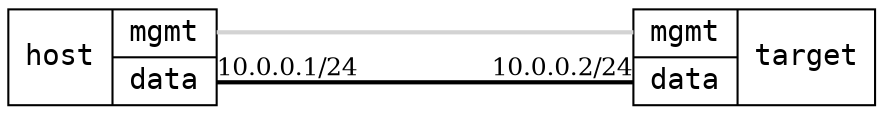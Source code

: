graph "1x2" {
	layout="neato";
	overlap="false";
	esep="+80";

        node [shape=record, fontname="DejaVu Sans Mono, Book"];
	edge [color="cornflowerblue", penwidth="2", fontname="DejaVu Serif, Book"];

	host [
	    label="host | { <mgmt> mgmt | <data> data }",
	    pos="0,12!",
	    kind="controller",
	];

        target [
	    label="{ <mgmt> mgmt | <data> data } | target",
	    pos="10,12!",

	    kind="infix",
	];

	host:mgmt -- target:mgmt [kind=mgmt, color=lightgrey]
	host:data -- target:data [color=black, fontcolor=black, fontsize=12, taillabel="10.0.0.1/24", headlabel="10.0.0.2/24"]
}
